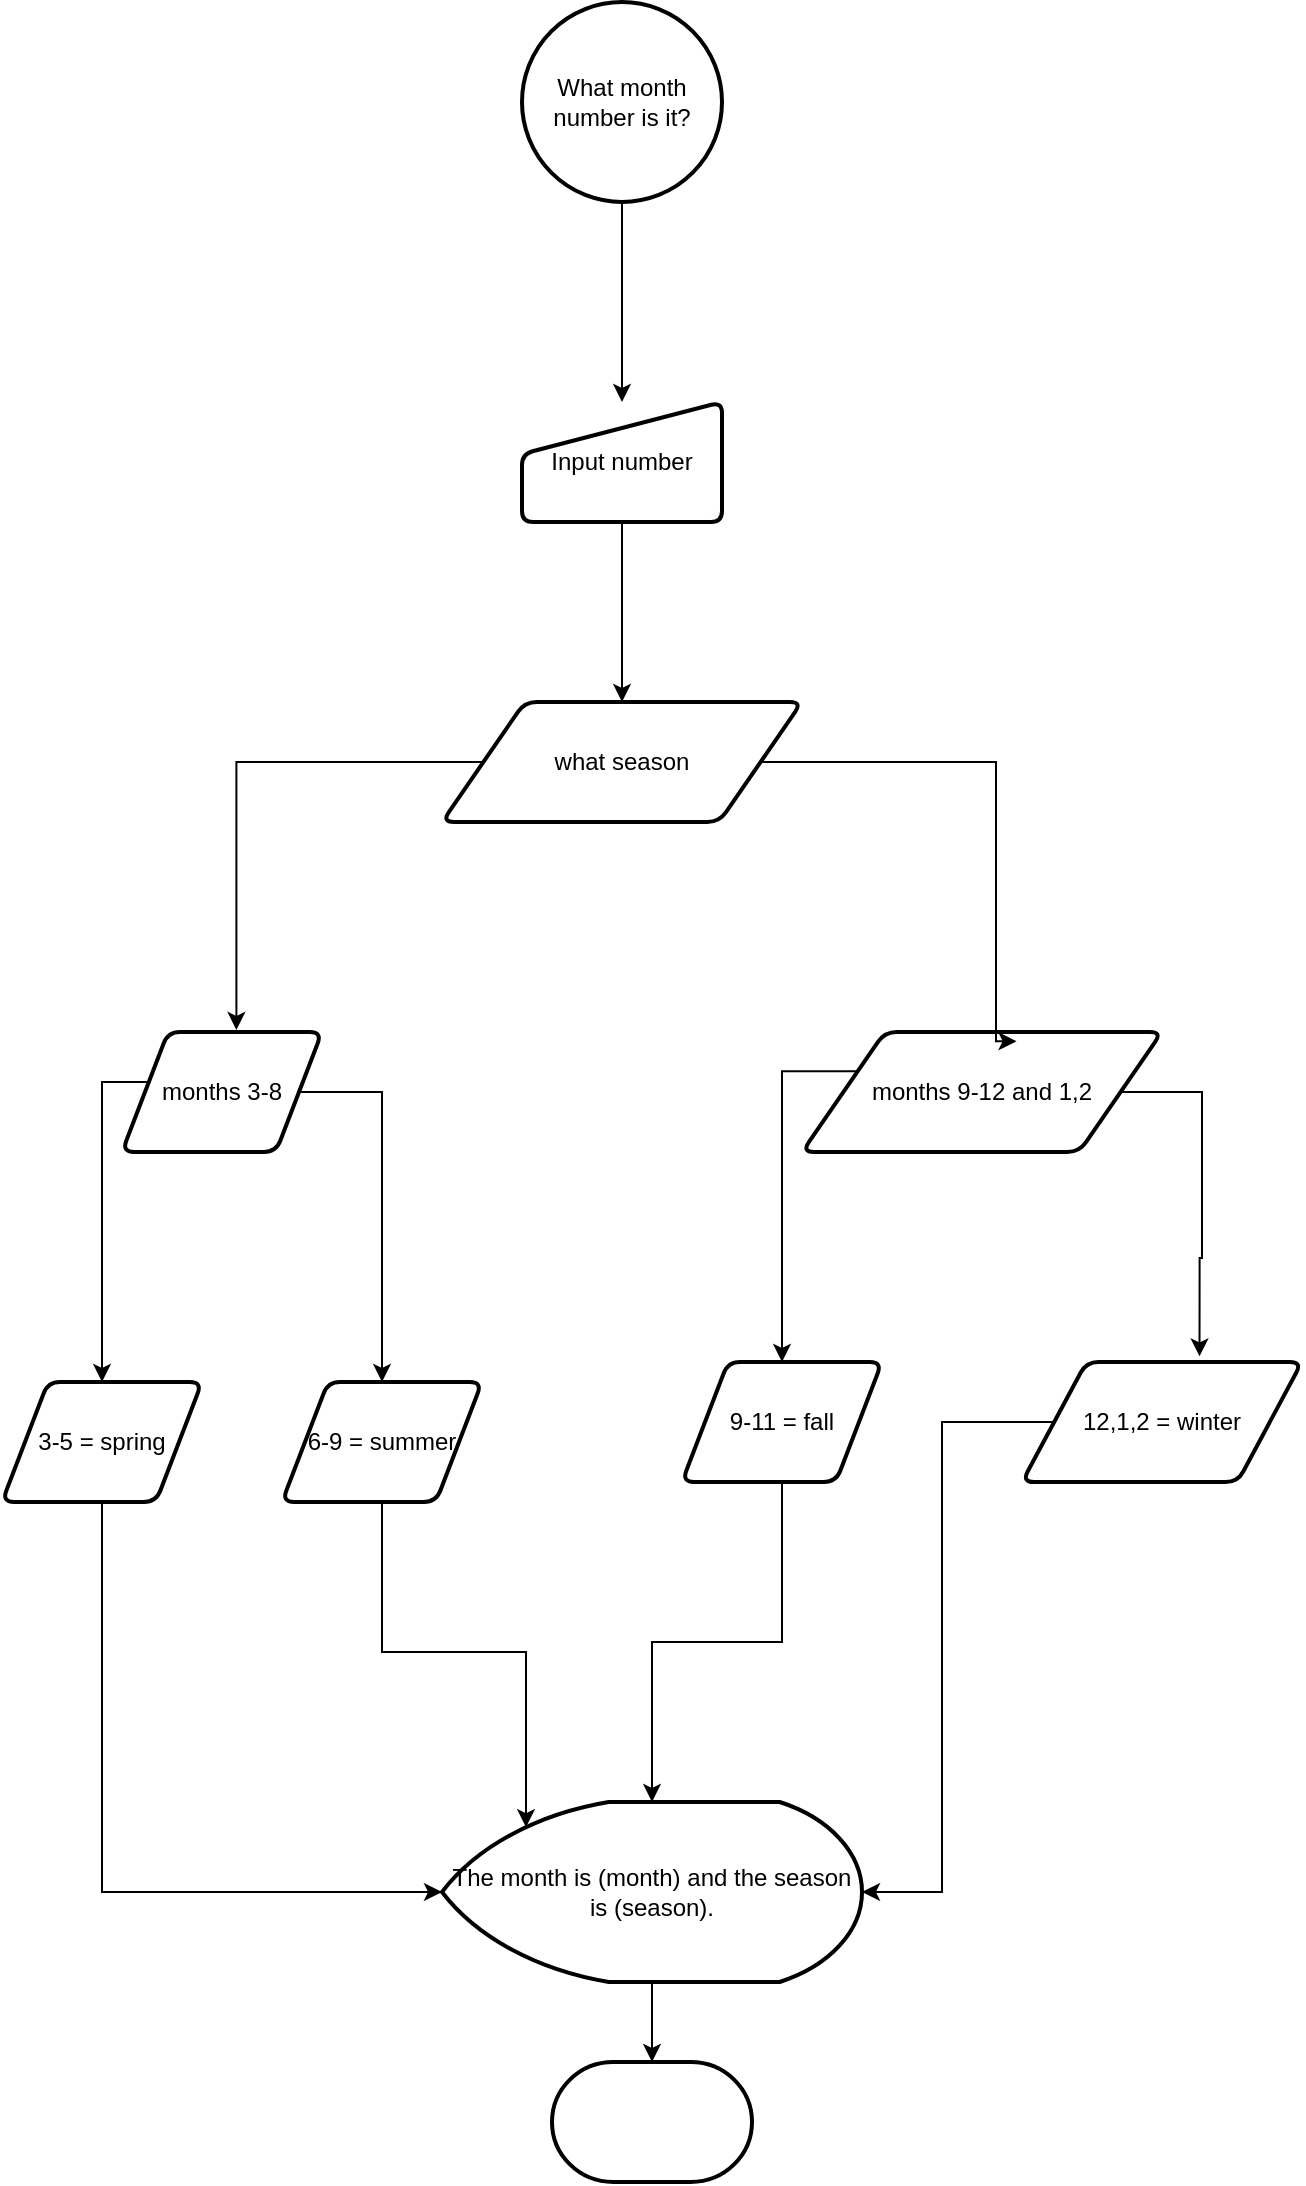 <mxfile version="24.7.8">
  <diagram id="C5RBs43oDa-KdzZeNtuy" name="Page-1">
    <mxGraphModel dx="1290" dy="621" grid="1" gridSize="10" guides="1" tooltips="1" connect="1" arrows="1" fold="1" page="1" pageScale="1" pageWidth="827" pageHeight="1169" math="0" shadow="0">
      <root>
        <mxCell id="WIyWlLk6GJQsqaUBKTNV-0" />
        <mxCell id="WIyWlLk6GJQsqaUBKTNV-1" parent="WIyWlLk6GJQsqaUBKTNV-0" />
        <mxCell id="v99uoNAywO0dUj9ykpUY-13" style="edgeStyle=orthogonalEdgeStyle;rounded=0;orthogonalLoop=1;jettySize=auto;html=1;" edge="1" parent="WIyWlLk6GJQsqaUBKTNV-1" source="v99uoNAywO0dUj9ykpUY-1" target="v99uoNAywO0dUj9ykpUY-10">
          <mxGeometry relative="1" as="geometry" />
        </mxCell>
        <mxCell id="v99uoNAywO0dUj9ykpUY-1" value="What month number is it?" style="strokeWidth=2;html=1;shape=mxgraph.flowchart.start_2;whiteSpace=wrap;" vertex="1" parent="WIyWlLk6GJQsqaUBKTNV-1">
          <mxGeometry x="300" y="70" width="100" height="100" as="geometry" />
        </mxCell>
        <mxCell id="v99uoNAywO0dUj9ykpUY-15" style="edgeStyle=orthogonalEdgeStyle;rounded=0;orthogonalLoop=1;jettySize=auto;html=1;" edge="1" parent="WIyWlLk6GJQsqaUBKTNV-1" source="v99uoNAywO0dUj9ykpUY-10" target="v99uoNAywO0dUj9ykpUY-14">
          <mxGeometry relative="1" as="geometry" />
        </mxCell>
        <mxCell id="v99uoNAywO0dUj9ykpUY-10" value="Input number" style="html=1;strokeWidth=2;shape=manualInput;whiteSpace=wrap;rounded=1;size=26;arcSize=11;" vertex="1" parent="WIyWlLk6GJQsqaUBKTNV-1">
          <mxGeometry x="300" y="270" width="100" height="60" as="geometry" />
        </mxCell>
        <mxCell id="v99uoNAywO0dUj9ykpUY-14" value="what season" style="shape=parallelogram;html=1;strokeWidth=2;perimeter=parallelogramPerimeter;whiteSpace=wrap;rounded=1;arcSize=12;size=0.23;" vertex="1" parent="WIyWlLk6GJQsqaUBKTNV-1">
          <mxGeometry x="260" y="420" width="180" height="60" as="geometry" />
        </mxCell>
        <mxCell id="v99uoNAywO0dUj9ykpUY-20" style="edgeStyle=orthogonalEdgeStyle;rounded=0;orthogonalLoop=1;jettySize=auto;html=1;entryX=0.5;entryY=0;entryDx=0;entryDy=0;exitX=0;exitY=0.25;exitDx=0;exitDy=0;" edge="1" parent="WIyWlLk6GJQsqaUBKTNV-1" source="v99uoNAywO0dUj9ykpUY-17" target="v99uoNAywO0dUj9ykpUY-19">
          <mxGeometry relative="1" as="geometry">
            <mxPoint x="70" y="660" as="targetPoint" />
            <Array as="points">
              <mxPoint x="116" y="610" />
              <mxPoint x="90" y="610" />
            </Array>
          </mxGeometry>
        </mxCell>
        <mxCell id="v99uoNAywO0dUj9ykpUY-23" style="edgeStyle=orthogonalEdgeStyle;rounded=0;orthogonalLoop=1;jettySize=auto;html=1;exitX=1;exitY=0.5;exitDx=0;exitDy=0;" edge="1" parent="WIyWlLk6GJQsqaUBKTNV-1" source="v99uoNAywO0dUj9ykpUY-17" target="v99uoNAywO0dUj9ykpUY-22">
          <mxGeometry relative="1" as="geometry">
            <Array as="points">
              <mxPoint x="230" y="615" />
            </Array>
          </mxGeometry>
        </mxCell>
        <mxCell id="v99uoNAywO0dUj9ykpUY-17" value="months 3-8" style="shape=parallelogram;html=1;strokeWidth=2;perimeter=parallelogramPerimeter;whiteSpace=wrap;rounded=1;arcSize=12;size=0.23;" vertex="1" parent="WIyWlLk6GJQsqaUBKTNV-1">
          <mxGeometry x="100" y="585" width="100" height="60" as="geometry" />
        </mxCell>
        <mxCell id="v99uoNAywO0dUj9ykpUY-18" style="edgeStyle=orthogonalEdgeStyle;rounded=0;orthogonalLoop=1;jettySize=auto;html=1;entryX=0.572;entryY=-0.017;entryDx=0;entryDy=0;entryPerimeter=0;" edge="1" parent="WIyWlLk6GJQsqaUBKTNV-1" source="v99uoNAywO0dUj9ykpUY-14" target="v99uoNAywO0dUj9ykpUY-17">
          <mxGeometry relative="1" as="geometry" />
        </mxCell>
        <mxCell id="v99uoNAywO0dUj9ykpUY-31" style="edgeStyle=orthogonalEdgeStyle;rounded=0;orthogonalLoop=1;jettySize=auto;html=1;" edge="1" parent="WIyWlLk6GJQsqaUBKTNV-1" source="v99uoNAywO0dUj9ykpUY-19" target="v99uoNAywO0dUj9ykpUY-30">
          <mxGeometry relative="1" as="geometry">
            <Array as="points">
              <mxPoint x="90" y="1015" />
            </Array>
          </mxGeometry>
        </mxCell>
        <mxCell id="v99uoNAywO0dUj9ykpUY-19" value="3-5 = spring" style="shape=parallelogram;html=1;strokeWidth=2;perimeter=parallelogramPerimeter;whiteSpace=wrap;rounded=1;arcSize=12;size=0.23;" vertex="1" parent="WIyWlLk6GJQsqaUBKTNV-1">
          <mxGeometry x="40" y="760" width="100" height="60" as="geometry" />
        </mxCell>
        <mxCell id="v99uoNAywO0dUj9ykpUY-22" value="6-9 = summer" style="shape=parallelogram;html=1;strokeWidth=2;perimeter=parallelogramPerimeter;whiteSpace=wrap;rounded=1;arcSize=12;size=0.23;" vertex="1" parent="WIyWlLk6GJQsqaUBKTNV-1">
          <mxGeometry x="180" y="760" width="100" height="60" as="geometry" />
        </mxCell>
        <mxCell id="v99uoNAywO0dUj9ykpUY-28" style="edgeStyle=orthogonalEdgeStyle;rounded=0;orthogonalLoop=1;jettySize=auto;html=1;entryX=0.5;entryY=0;entryDx=0;entryDy=0;exitX=0;exitY=0.25;exitDx=0;exitDy=0;" edge="1" parent="WIyWlLk6GJQsqaUBKTNV-1" source="v99uoNAywO0dUj9ykpUY-24" target="v99uoNAywO0dUj9ykpUY-26">
          <mxGeometry relative="1" as="geometry">
            <Array as="points">
              <mxPoint x="430" y="605" />
            </Array>
          </mxGeometry>
        </mxCell>
        <mxCell id="v99uoNAywO0dUj9ykpUY-24" value="months 9-12 and 1,2" style="shape=parallelogram;html=1;strokeWidth=2;perimeter=parallelogramPerimeter;whiteSpace=wrap;rounded=1;arcSize=12;size=0.23;" vertex="1" parent="WIyWlLk6GJQsqaUBKTNV-1">
          <mxGeometry x="440" y="585" width="180" height="60" as="geometry" />
        </mxCell>
        <mxCell id="v99uoNAywO0dUj9ykpUY-25" style="edgeStyle=orthogonalEdgeStyle;rounded=0;orthogonalLoop=1;jettySize=auto;html=1;entryX=0.596;entryY=0.077;entryDx=0;entryDy=0;entryPerimeter=0;exitX=1;exitY=0.5;exitDx=0;exitDy=0;" edge="1" parent="WIyWlLk6GJQsqaUBKTNV-1" source="v99uoNAywO0dUj9ykpUY-14" target="v99uoNAywO0dUj9ykpUY-24">
          <mxGeometry relative="1" as="geometry">
            <Array as="points">
              <mxPoint x="537" y="450" />
            </Array>
          </mxGeometry>
        </mxCell>
        <mxCell id="v99uoNAywO0dUj9ykpUY-26" value="9-11 = fall" style="shape=parallelogram;html=1;strokeWidth=2;perimeter=parallelogramPerimeter;whiteSpace=wrap;rounded=1;arcSize=12;size=0.23;" vertex="1" parent="WIyWlLk6GJQsqaUBKTNV-1">
          <mxGeometry x="380" y="750" width="100" height="60" as="geometry" />
        </mxCell>
        <mxCell id="v99uoNAywO0dUj9ykpUY-27" value="12,1,2 = winter" style="shape=parallelogram;html=1;strokeWidth=2;perimeter=parallelogramPerimeter;whiteSpace=wrap;rounded=1;arcSize=12;size=0.23;" vertex="1" parent="WIyWlLk6GJQsqaUBKTNV-1">
          <mxGeometry x="550" y="750" width="140" height="60" as="geometry" />
        </mxCell>
        <mxCell id="v99uoNAywO0dUj9ykpUY-29" style="edgeStyle=orthogonalEdgeStyle;rounded=0;orthogonalLoop=1;jettySize=auto;html=1;entryX=0.634;entryY=-0.047;entryDx=0;entryDy=0;entryPerimeter=0;exitX=1;exitY=0.5;exitDx=0;exitDy=0;" edge="1" parent="WIyWlLk6GJQsqaUBKTNV-1" source="v99uoNAywO0dUj9ykpUY-24" target="v99uoNAywO0dUj9ykpUY-27">
          <mxGeometry relative="1" as="geometry">
            <Array as="points">
              <mxPoint x="640" y="615" />
              <mxPoint x="640" y="698" />
              <mxPoint x="639" y="698" />
            </Array>
          </mxGeometry>
        </mxCell>
        <mxCell id="v99uoNAywO0dUj9ykpUY-30" value="The month is (month) and the season is (season)." style="strokeWidth=2;html=1;shape=mxgraph.flowchart.display;whiteSpace=wrap;" vertex="1" parent="WIyWlLk6GJQsqaUBKTNV-1">
          <mxGeometry x="260" y="970" width="210" height="90" as="geometry" />
        </mxCell>
        <mxCell id="v99uoNAywO0dUj9ykpUY-32" style="edgeStyle=orthogonalEdgeStyle;rounded=0;orthogonalLoop=1;jettySize=auto;html=1;entryX=0.2;entryY=0.14;entryDx=0;entryDy=0;entryPerimeter=0;" edge="1" parent="WIyWlLk6GJQsqaUBKTNV-1" source="v99uoNAywO0dUj9ykpUY-22" target="v99uoNAywO0dUj9ykpUY-30">
          <mxGeometry relative="1" as="geometry" />
        </mxCell>
        <mxCell id="v99uoNAywO0dUj9ykpUY-33" style="edgeStyle=orthogonalEdgeStyle;rounded=0;orthogonalLoop=1;jettySize=auto;html=1;entryX=0.5;entryY=0;entryDx=0;entryDy=0;entryPerimeter=0;" edge="1" parent="WIyWlLk6GJQsqaUBKTNV-1" source="v99uoNAywO0dUj9ykpUY-26" target="v99uoNAywO0dUj9ykpUY-30">
          <mxGeometry relative="1" as="geometry" />
        </mxCell>
        <mxCell id="v99uoNAywO0dUj9ykpUY-34" style="edgeStyle=orthogonalEdgeStyle;rounded=0;orthogonalLoop=1;jettySize=auto;html=1;entryX=1;entryY=0.5;entryDx=0;entryDy=0;entryPerimeter=0;" edge="1" parent="WIyWlLk6GJQsqaUBKTNV-1" source="v99uoNAywO0dUj9ykpUY-27" target="v99uoNAywO0dUj9ykpUY-30">
          <mxGeometry relative="1" as="geometry" />
        </mxCell>
        <mxCell id="v99uoNAywO0dUj9ykpUY-35" value="" style="strokeWidth=2;html=1;shape=mxgraph.flowchart.terminator;whiteSpace=wrap;" vertex="1" parent="WIyWlLk6GJQsqaUBKTNV-1">
          <mxGeometry x="315" y="1100" width="100" height="60" as="geometry" />
        </mxCell>
        <mxCell id="v99uoNAywO0dUj9ykpUY-36" style="edgeStyle=orthogonalEdgeStyle;rounded=0;orthogonalLoop=1;jettySize=auto;html=1;entryX=0.5;entryY=0;entryDx=0;entryDy=0;entryPerimeter=0;" edge="1" parent="WIyWlLk6GJQsqaUBKTNV-1" source="v99uoNAywO0dUj9ykpUY-30" target="v99uoNAywO0dUj9ykpUY-35">
          <mxGeometry relative="1" as="geometry" />
        </mxCell>
      </root>
    </mxGraphModel>
  </diagram>
</mxfile>
